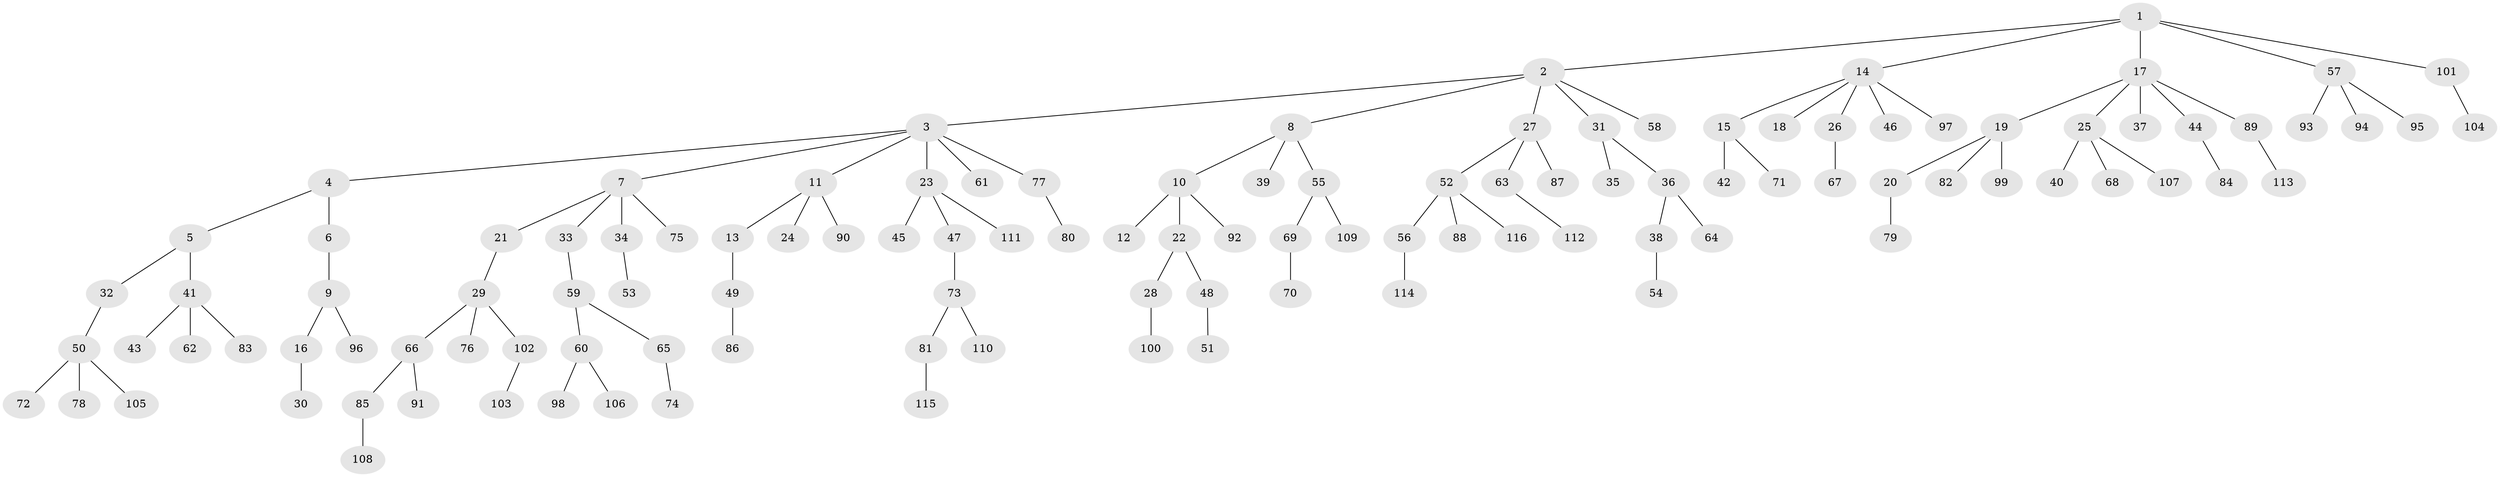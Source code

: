 // Generated by graph-tools (version 1.1) at 2025/50/03/09/25 03:50:19]
// undirected, 116 vertices, 115 edges
graph export_dot {
graph [start="1"]
  node [color=gray90,style=filled];
  1;
  2;
  3;
  4;
  5;
  6;
  7;
  8;
  9;
  10;
  11;
  12;
  13;
  14;
  15;
  16;
  17;
  18;
  19;
  20;
  21;
  22;
  23;
  24;
  25;
  26;
  27;
  28;
  29;
  30;
  31;
  32;
  33;
  34;
  35;
  36;
  37;
  38;
  39;
  40;
  41;
  42;
  43;
  44;
  45;
  46;
  47;
  48;
  49;
  50;
  51;
  52;
  53;
  54;
  55;
  56;
  57;
  58;
  59;
  60;
  61;
  62;
  63;
  64;
  65;
  66;
  67;
  68;
  69;
  70;
  71;
  72;
  73;
  74;
  75;
  76;
  77;
  78;
  79;
  80;
  81;
  82;
  83;
  84;
  85;
  86;
  87;
  88;
  89;
  90;
  91;
  92;
  93;
  94;
  95;
  96;
  97;
  98;
  99;
  100;
  101;
  102;
  103;
  104;
  105;
  106;
  107;
  108;
  109;
  110;
  111;
  112;
  113;
  114;
  115;
  116;
  1 -- 2;
  1 -- 14;
  1 -- 17;
  1 -- 57;
  1 -- 101;
  2 -- 3;
  2 -- 8;
  2 -- 27;
  2 -- 31;
  2 -- 58;
  3 -- 4;
  3 -- 7;
  3 -- 11;
  3 -- 23;
  3 -- 61;
  3 -- 77;
  4 -- 5;
  4 -- 6;
  5 -- 32;
  5 -- 41;
  6 -- 9;
  7 -- 21;
  7 -- 33;
  7 -- 34;
  7 -- 75;
  8 -- 10;
  8 -- 39;
  8 -- 55;
  9 -- 16;
  9 -- 96;
  10 -- 12;
  10 -- 22;
  10 -- 92;
  11 -- 13;
  11 -- 24;
  11 -- 90;
  13 -- 49;
  14 -- 15;
  14 -- 18;
  14 -- 26;
  14 -- 46;
  14 -- 97;
  15 -- 42;
  15 -- 71;
  16 -- 30;
  17 -- 19;
  17 -- 25;
  17 -- 37;
  17 -- 44;
  17 -- 89;
  19 -- 20;
  19 -- 82;
  19 -- 99;
  20 -- 79;
  21 -- 29;
  22 -- 28;
  22 -- 48;
  23 -- 45;
  23 -- 47;
  23 -- 111;
  25 -- 40;
  25 -- 68;
  25 -- 107;
  26 -- 67;
  27 -- 52;
  27 -- 63;
  27 -- 87;
  28 -- 100;
  29 -- 66;
  29 -- 76;
  29 -- 102;
  31 -- 35;
  31 -- 36;
  32 -- 50;
  33 -- 59;
  34 -- 53;
  36 -- 38;
  36 -- 64;
  38 -- 54;
  41 -- 43;
  41 -- 62;
  41 -- 83;
  44 -- 84;
  47 -- 73;
  48 -- 51;
  49 -- 86;
  50 -- 72;
  50 -- 78;
  50 -- 105;
  52 -- 56;
  52 -- 88;
  52 -- 116;
  55 -- 69;
  55 -- 109;
  56 -- 114;
  57 -- 93;
  57 -- 94;
  57 -- 95;
  59 -- 60;
  59 -- 65;
  60 -- 98;
  60 -- 106;
  63 -- 112;
  65 -- 74;
  66 -- 85;
  66 -- 91;
  69 -- 70;
  73 -- 81;
  73 -- 110;
  77 -- 80;
  81 -- 115;
  85 -- 108;
  89 -- 113;
  101 -- 104;
  102 -- 103;
}
